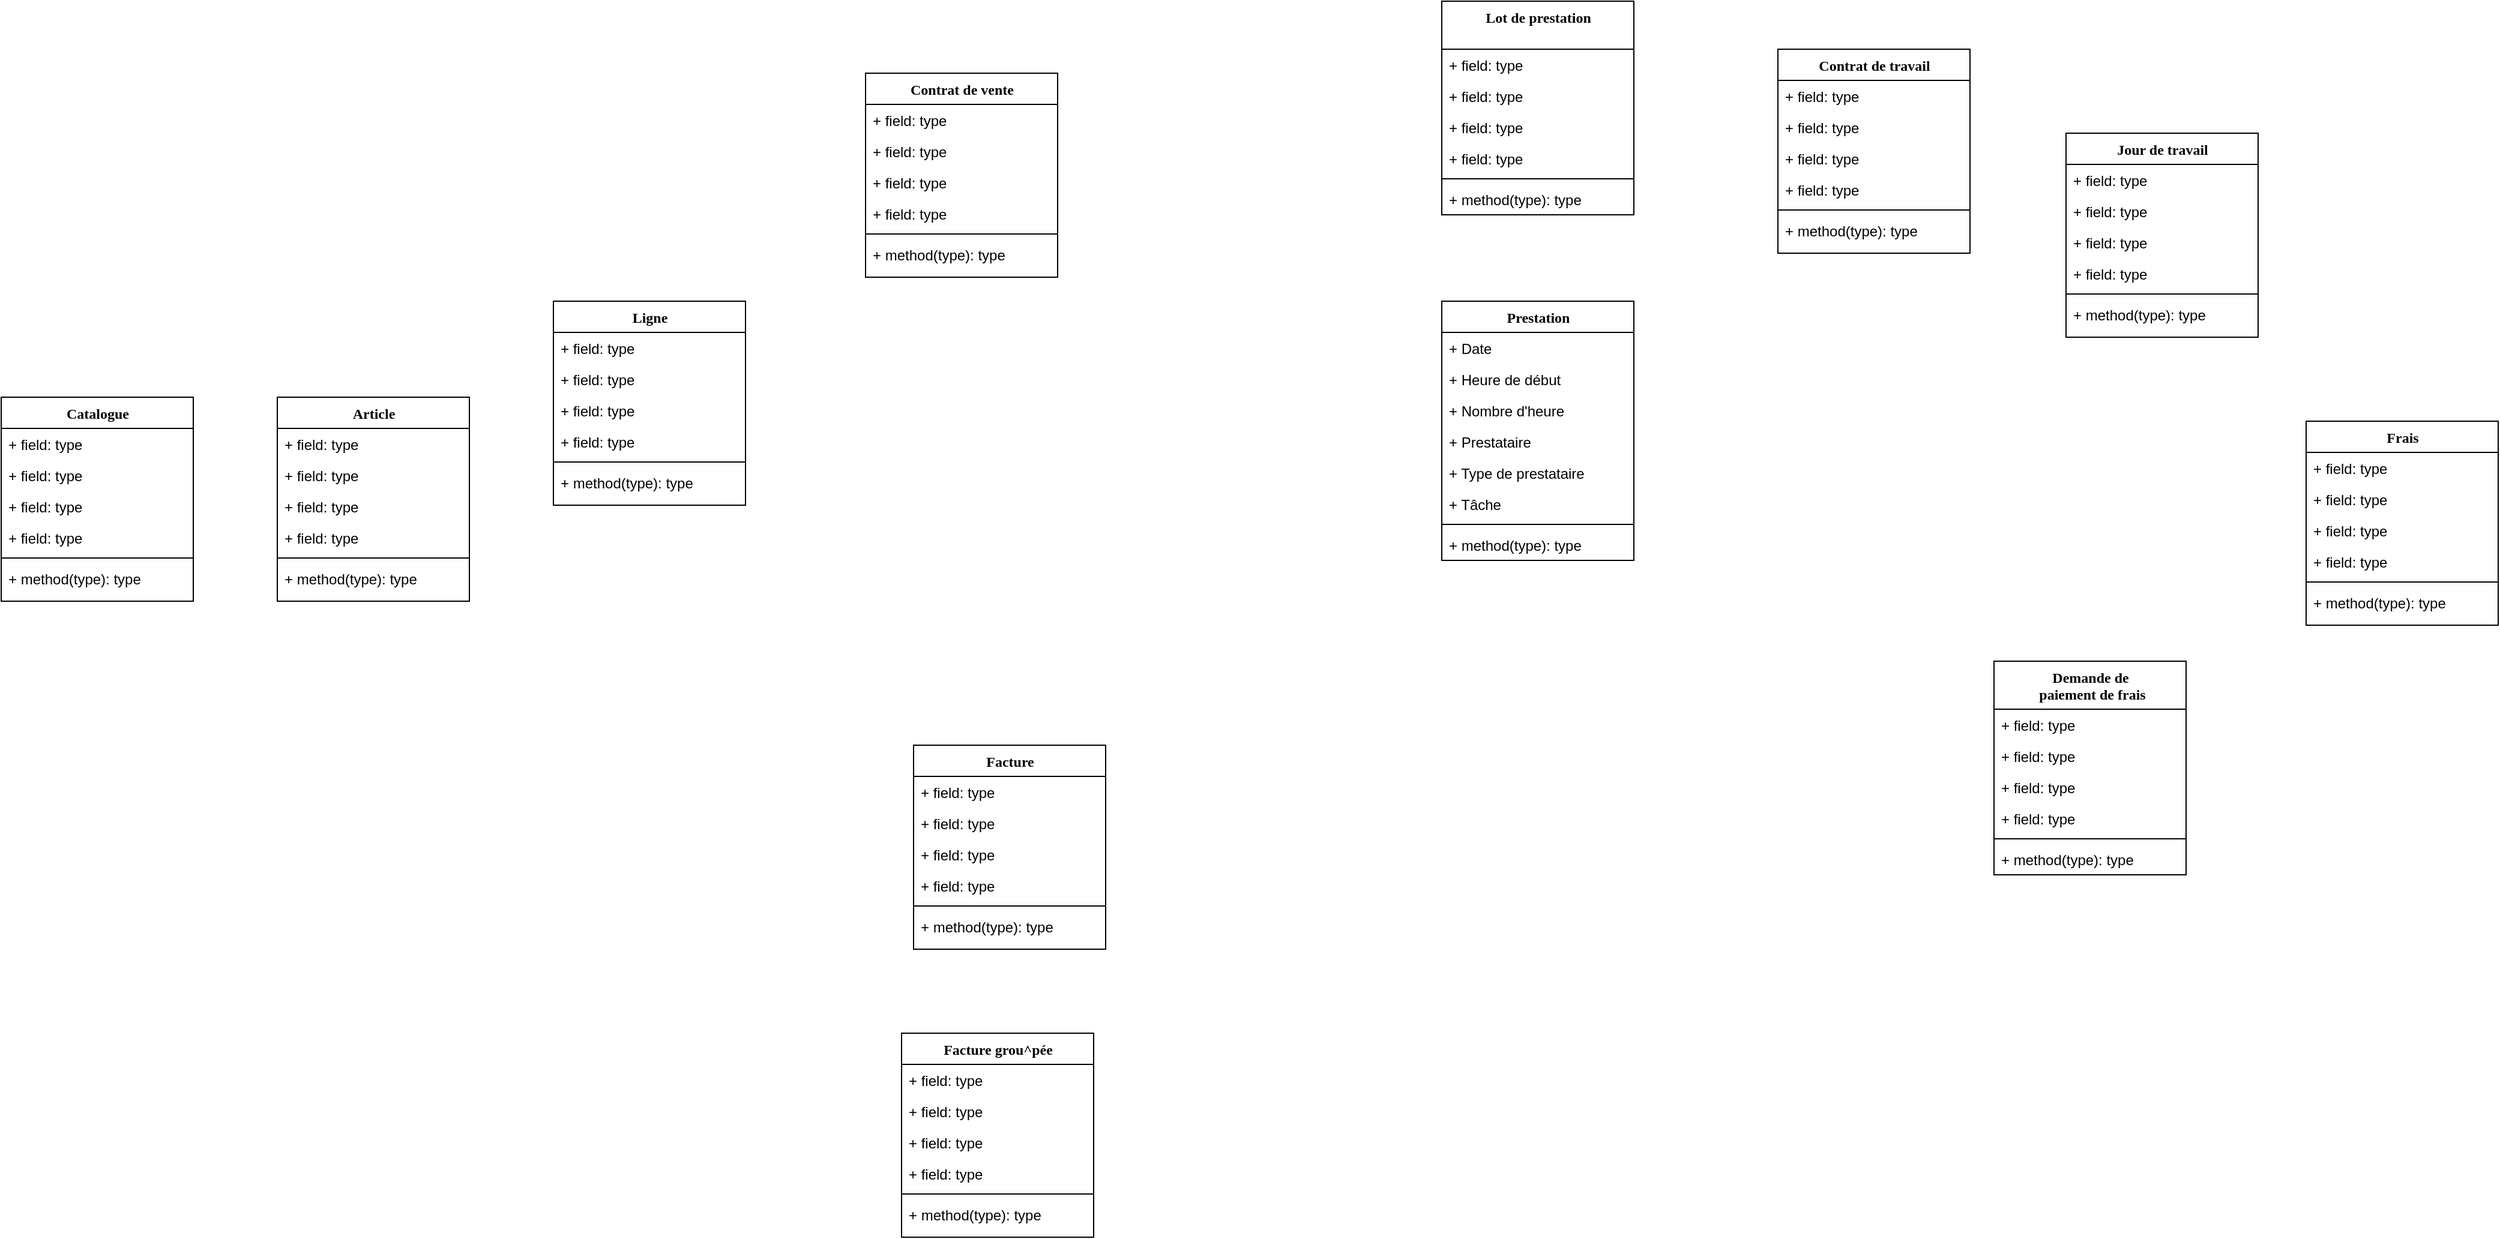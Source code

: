 <mxfile version="20.8.16" type="github"><diagram name="Page-1" id="9f46799a-70d6-7492-0946-bef42562c5a5"><mxGraphModel dx="4287" dy="2588" grid="1" gridSize="10" guides="1" tooltips="1" connect="1" arrows="1" fold="1" page="1" pageScale="1" pageWidth="1100" pageHeight="850" background="none" math="0" shadow="0"><root><mxCell id="0"/><mxCell id="1" parent="0"/><mxCell id="78961159f06e98e8-56" value="Contrat de vente" style="swimlane;html=1;fontStyle=1;align=center;verticalAlign=top;childLayout=stackLayout;horizontal=1;startSize=26;horizontalStack=0;resizeParent=1;resizeLast=0;collapsible=1;marginBottom=0;swimlaneFillColor=#ffffff;rounded=0;shadow=0;comic=0;labelBackgroundColor=none;strokeWidth=1;fillColor=none;fontFamily=Verdana;fontSize=12" parent="1" vertex="1"><mxGeometry x="90" y="-250" width="160" height="170" as="geometry"/></mxCell><mxCell id="78961159f06e98e8-57" value="+ field: type" style="text;html=1;strokeColor=none;fillColor=none;align=left;verticalAlign=top;spacingLeft=4;spacingRight=4;whiteSpace=wrap;overflow=hidden;rotatable=0;points=[[0,0.5],[1,0.5]];portConstraint=eastwest;" parent="78961159f06e98e8-56" vertex="1"><mxGeometry y="26" width="160" height="26" as="geometry"/></mxCell><mxCell id="78961159f06e98e8-58" value="+ field: type" style="text;html=1;strokeColor=none;fillColor=none;align=left;verticalAlign=top;spacingLeft=4;spacingRight=4;whiteSpace=wrap;overflow=hidden;rotatable=0;points=[[0,0.5],[1,0.5]];portConstraint=eastwest;" parent="78961159f06e98e8-56" vertex="1"><mxGeometry y="52" width="160" height="26" as="geometry"/></mxCell><mxCell id="78961159f06e98e8-59" value="+ field: type" style="text;html=1;strokeColor=none;fillColor=none;align=left;verticalAlign=top;spacingLeft=4;spacingRight=4;whiteSpace=wrap;overflow=hidden;rotatable=0;points=[[0,0.5],[1,0.5]];portConstraint=eastwest;" parent="78961159f06e98e8-56" vertex="1"><mxGeometry y="78" width="160" height="26" as="geometry"/></mxCell><mxCell id="78961159f06e98e8-60" value="+ field: type" style="text;html=1;strokeColor=none;fillColor=none;align=left;verticalAlign=top;spacingLeft=4;spacingRight=4;whiteSpace=wrap;overflow=hidden;rotatable=0;points=[[0,0.5],[1,0.5]];portConstraint=eastwest;" parent="78961159f06e98e8-56" vertex="1"><mxGeometry y="104" width="160" height="26" as="geometry"/></mxCell><mxCell id="78961159f06e98e8-64" value="" style="line;html=1;strokeWidth=1;fillColor=none;align=left;verticalAlign=middle;spacingTop=-1;spacingLeft=3;spacingRight=3;rotatable=0;labelPosition=right;points=[];portConstraint=eastwest;" parent="78961159f06e98e8-56" vertex="1"><mxGeometry y="130" width="160" height="8" as="geometry"/></mxCell><mxCell id="78961159f06e98e8-65" value="+ method(type): type" style="text;html=1;strokeColor=none;fillColor=none;align=left;verticalAlign=top;spacingLeft=4;spacingRight=4;whiteSpace=wrap;overflow=hidden;rotatable=0;points=[[0,0.5],[1,0.5]];portConstraint=eastwest;" parent="78961159f06e98e8-56" vertex="1"><mxGeometry y="138" width="160" height="26" as="geometry"/></mxCell><mxCell id="SfPTiXVdirU7yYq2bnkd-45" value="Ligne" style="swimlane;html=1;fontStyle=1;align=center;verticalAlign=top;childLayout=stackLayout;horizontal=1;startSize=26;horizontalStack=0;resizeParent=1;resizeLast=0;collapsible=1;marginBottom=0;swimlaneFillColor=#ffffff;rounded=0;shadow=0;comic=0;labelBackgroundColor=none;strokeWidth=1;fillColor=none;fontFamily=Verdana;fontSize=12" vertex="1" parent="1"><mxGeometry x="-170" y="-60" width="160" height="170" as="geometry"/></mxCell><mxCell id="SfPTiXVdirU7yYq2bnkd-46" value="+ field: type" style="text;html=1;strokeColor=none;fillColor=none;align=left;verticalAlign=top;spacingLeft=4;spacingRight=4;whiteSpace=wrap;overflow=hidden;rotatable=0;points=[[0,0.5],[1,0.5]];portConstraint=eastwest;" vertex="1" parent="SfPTiXVdirU7yYq2bnkd-45"><mxGeometry y="26" width="160" height="26" as="geometry"/></mxCell><mxCell id="SfPTiXVdirU7yYq2bnkd-47" value="+ field: type" style="text;html=1;strokeColor=none;fillColor=none;align=left;verticalAlign=top;spacingLeft=4;spacingRight=4;whiteSpace=wrap;overflow=hidden;rotatable=0;points=[[0,0.5],[1,0.5]];portConstraint=eastwest;" vertex="1" parent="SfPTiXVdirU7yYq2bnkd-45"><mxGeometry y="52" width="160" height="26" as="geometry"/></mxCell><mxCell id="SfPTiXVdirU7yYq2bnkd-48" value="+ field: type" style="text;html=1;strokeColor=none;fillColor=none;align=left;verticalAlign=top;spacingLeft=4;spacingRight=4;whiteSpace=wrap;overflow=hidden;rotatable=0;points=[[0,0.5],[1,0.5]];portConstraint=eastwest;" vertex="1" parent="SfPTiXVdirU7yYq2bnkd-45"><mxGeometry y="78" width="160" height="26" as="geometry"/></mxCell><mxCell id="SfPTiXVdirU7yYq2bnkd-49" value="+ field: type" style="text;html=1;strokeColor=none;fillColor=none;align=left;verticalAlign=top;spacingLeft=4;spacingRight=4;whiteSpace=wrap;overflow=hidden;rotatable=0;points=[[0,0.5],[1,0.5]];portConstraint=eastwest;" vertex="1" parent="SfPTiXVdirU7yYq2bnkd-45"><mxGeometry y="104" width="160" height="26" as="geometry"/></mxCell><mxCell id="SfPTiXVdirU7yYq2bnkd-50" value="" style="line;html=1;strokeWidth=1;fillColor=none;align=left;verticalAlign=middle;spacingTop=-1;spacingLeft=3;spacingRight=3;rotatable=0;labelPosition=right;points=[];portConstraint=eastwest;" vertex="1" parent="SfPTiXVdirU7yYq2bnkd-45"><mxGeometry y="130" width="160" height="8" as="geometry"/></mxCell><mxCell id="SfPTiXVdirU7yYq2bnkd-51" value="+ method(type): type" style="text;html=1;strokeColor=none;fillColor=none;align=left;verticalAlign=top;spacingLeft=4;spacingRight=4;whiteSpace=wrap;overflow=hidden;rotatable=0;points=[[0,0.5],[1,0.5]];portConstraint=eastwest;" vertex="1" parent="SfPTiXVdirU7yYq2bnkd-45"><mxGeometry y="138" width="160" height="26" as="geometry"/></mxCell><mxCell id="SfPTiXVdirU7yYq2bnkd-52" value="Article" style="swimlane;html=1;fontStyle=1;align=center;verticalAlign=top;childLayout=stackLayout;horizontal=1;startSize=26;horizontalStack=0;resizeParent=1;resizeLast=0;collapsible=1;marginBottom=0;swimlaneFillColor=#ffffff;rounded=0;shadow=0;comic=0;labelBackgroundColor=none;strokeWidth=1;fillColor=none;fontFamily=Verdana;fontSize=12" vertex="1" parent="1"><mxGeometry x="-400" y="20" width="160" height="170" as="geometry"/></mxCell><mxCell id="SfPTiXVdirU7yYq2bnkd-53" value="+ field: type" style="text;html=1;strokeColor=none;fillColor=none;align=left;verticalAlign=top;spacingLeft=4;spacingRight=4;whiteSpace=wrap;overflow=hidden;rotatable=0;points=[[0,0.5],[1,0.5]];portConstraint=eastwest;" vertex="1" parent="SfPTiXVdirU7yYq2bnkd-52"><mxGeometry y="26" width="160" height="26" as="geometry"/></mxCell><mxCell id="SfPTiXVdirU7yYq2bnkd-54" value="+ field: type" style="text;html=1;strokeColor=none;fillColor=none;align=left;verticalAlign=top;spacingLeft=4;spacingRight=4;whiteSpace=wrap;overflow=hidden;rotatable=0;points=[[0,0.5],[1,0.5]];portConstraint=eastwest;" vertex="1" parent="SfPTiXVdirU7yYq2bnkd-52"><mxGeometry y="52" width="160" height="26" as="geometry"/></mxCell><mxCell id="SfPTiXVdirU7yYq2bnkd-55" value="+ field: type" style="text;html=1;strokeColor=none;fillColor=none;align=left;verticalAlign=top;spacingLeft=4;spacingRight=4;whiteSpace=wrap;overflow=hidden;rotatable=0;points=[[0,0.5],[1,0.5]];portConstraint=eastwest;" vertex="1" parent="SfPTiXVdirU7yYq2bnkd-52"><mxGeometry y="78" width="160" height="26" as="geometry"/></mxCell><mxCell id="SfPTiXVdirU7yYq2bnkd-56" value="+ field: type" style="text;html=1;strokeColor=none;fillColor=none;align=left;verticalAlign=top;spacingLeft=4;spacingRight=4;whiteSpace=wrap;overflow=hidden;rotatable=0;points=[[0,0.5],[1,0.5]];portConstraint=eastwest;" vertex="1" parent="SfPTiXVdirU7yYq2bnkd-52"><mxGeometry y="104" width="160" height="26" as="geometry"/></mxCell><mxCell id="SfPTiXVdirU7yYq2bnkd-57" value="" style="line;html=1;strokeWidth=1;fillColor=none;align=left;verticalAlign=middle;spacingTop=-1;spacingLeft=3;spacingRight=3;rotatable=0;labelPosition=right;points=[];portConstraint=eastwest;" vertex="1" parent="SfPTiXVdirU7yYq2bnkd-52"><mxGeometry y="130" width="160" height="8" as="geometry"/></mxCell><mxCell id="SfPTiXVdirU7yYq2bnkd-58" value="+ method(type): type" style="text;html=1;strokeColor=none;fillColor=none;align=left;verticalAlign=top;spacingLeft=4;spacingRight=4;whiteSpace=wrap;overflow=hidden;rotatable=0;points=[[0,0.5],[1,0.5]];portConstraint=eastwest;" vertex="1" parent="SfPTiXVdirU7yYq2bnkd-52"><mxGeometry y="138" width="160" height="26" as="geometry"/></mxCell><mxCell id="SfPTiXVdirU7yYq2bnkd-59" value="Catalogue" style="swimlane;html=1;fontStyle=1;align=center;verticalAlign=top;childLayout=stackLayout;horizontal=1;startSize=26;horizontalStack=0;resizeParent=1;resizeLast=0;collapsible=1;marginBottom=0;swimlaneFillColor=#ffffff;rounded=0;shadow=0;comic=0;labelBackgroundColor=none;strokeWidth=1;fillColor=none;fontFamily=Verdana;fontSize=12" vertex="1" parent="1"><mxGeometry x="-630" y="20" width="160" height="170" as="geometry"/></mxCell><mxCell id="SfPTiXVdirU7yYq2bnkd-60" value="+ field: type" style="text;html=1;strokeColor=none;fillColor=none;align=left;verticalAlign=top;spacingLeft=4;spacingRight=4;whiteSpace=wrap;overflow=hidden;rotatable=0;points=[[0,0.5],[1,0.5]];portConstraint=eastwest;" vertex="1" parent="SfPTiXVdirU7yYq2bnkd-59"><mxGeometry y="26" width="160" height="26" as="geometry"/></mxCell><mxCell id="SfPTiXVdirU7yYq2bnkd-61" value="+ field: type" style="text;html=1;strokeColor=none;fillColor=none;align=left;verticalAlign=top;spacingLeft=4;spacingRight=4;whiteSpace=wrap;overflow=hidden;rotatable=0;points=[[0,0.5],[1,0.5]];portConstraint=eastwest;" vertex="1" parent="SfPTiXVdirU7yYq2bnkd-59"><mxGeometry y="52" width="160" height="26" as="geometry"/></mxCell><mxCell id="SfPTiXVdirU7yYq2bnkd-62" value="+ field: type" style="text;html=1;strokeColor=none;fillColor=none;align=left;verticalAlign=top;spacingLeft=4;spacingRight=4;whiteSpace=wrap;overflow=hidden;rotatable=0;points=[[0,0.5],[1,0.5]];portConstraint=eastwest;" vertex="1" parent="SfPTiXVdirU7yYq2bnkd-59"><mxGeometry y="78" width="160" height="26" as="geometry"/></mxCell><mxCell id="SfPTiXVdirU7yYq2bnkd-63" value="+ field: type" style="text;html=1;strokeColor=none;fillColor=none;align=left;verticalAlign=top;spacingLeft=4;spacingRight=4;whiteSpace=wrap;overflow=hidden;rotatable=0;points=[[0,0.5],[1,0.5]];portConstraint=eastwest;" vertex="1" parent="SfPTiXVdirU7yYq2bnkd-59"><mxGeometry y="104" width="160" height="26" as="geometry"/></mxCell><mxCell id="SfPTiXVdirU7yYq2bnkd-64" value="" style="line;html=1;strokeWidth=1;fillColor=none;align=left;verticalAlign=middle;spacingTop=-1;spacingLeft=3;spacingRight=3;rotatable=0;labelPosition=right;points=[];portConstraint=eastwest;" vertex="1" parent="SfPTiXVdirU7yYq2bnkd-59"><mxGeometry y="130" width="160" height="8" as="geometry"/></mxCell><mxCell id="SfPTiXVdirU7yYq2bnkd-65" value="+ method(type): type" style="text;html=1;strokeColor=none;fillColor=none;align=left;verticalAlign=top;spacingLeft=4;spacingRight=4;whiteSpace=wrap;overflow=hidden;rotatable=0;points=[[0,0.5],[1,0.5]];portConstraint=eastwest;" vertex="1" parent="SfPTiXVdirU7yYq2bnkd-59"><mxGeometry y="138" width="160" height="26" as="geometry"/></mxCell><mxCell id="SfPTiXVdirU7yYq2bnkd-66" value="Facture" style="swimlane;html=1;fontStyle=1;align=center;verticalAlign=top;childLayout=stackLayout;horizontal=1;startSize=26;horizontalStack=0;resizeParent=1;resizeLast=0;collapsible=1;marginBottom=0;swimlaneFillColor=#ffffff;rounded=0;shadow=0;comic=0;labelBackgroundColor=none;strokeWidth=1;fillColor=none;fontFamily=Verdana;fontSize=12" vertex="1" parent="1"><mxGeometry x="130" y="310" width="160" height="170" as="geometry"/></mxCell><mxCell id="SfPTiXVdirU7yYq2bnkd-67" value="+ field: type" style="text;html=1;strokeColor=none;fillColor=none;align=left;verticalAlign=top;spacingLeft=4;spacingRight=4;whiteSpace=wrap;overflow=hidden;rotatable=0;points=[[0,0.5],[1,0.5]];portConstraint=eastwest;" vertex="1" parent="SfPTiXVdirU7yYq2bnkd-66"><mxGeometry y="26" width="160" height="26" as="geometry"/></mxCell><mxCell id="SfPTiXVdirU7yYq2bnkd-68" value="+ field: type" style="text;html=1;strokeColor=none;fillColor=none;align=left;verticalAlign=top;spacingLeft=4;spacingRight=4;whiteSpace=wrap;overflow=hidden;rotatable=0;points=[[0,0.5],[1,0.5]];portConstraint=eastwest;" vertex="1" parent="SfPTiXVdirU7yYq2bnkd-66"><mxGeometry y="52" width="160" height="26" as="geometry"/></mxCell><mxCell id="SfPTiXVdirU7yYq2bnkd-69" value="+ field: type" style="text;html=1;strokeColor=none;fillColor=none;align=left;verticalAlign=top;spacingLeft=4;spacingRight=4;whiteSpace=wrap;overflow=hidden;rotatable=0;points=[[0,0.5],[1,0.5]];portConstraint=eastwest;" vertex="1" parent="SfPTiXVdirU7yYq2bnkd-66"><mxGeometry y="78" width="160" height="26" as="geometry"/></mxCell><mxCell id="SfPTiXVdirU7yYq2bnkd-70" value="+ field: type" style="text;html=1;strokeColor=none;fillColor=none;align=left;verticalAlign=top;spacingLeft=4;spacingRight=4;whiteSpace=wrap;overflow=hidden;rotatable=0;points=[[0,0.5],[1,0.5]];portConstraint=eastwest;" vertex="1" parent="SfPTiXVdirU7yYq2bnkd-66"><mxGeometry y="104" width="160" height="26" as="geometry"/></mxCell><mxCell id="SfPTiXVdirU7yYq2bnkd-71" value="" style="line;html=1;strokeWidth=1;fillColor=none;align=left;verticalAlign=middle;spacingTop=-1;spacingLeft=3;spacingRight=3;rotatable=0;labelPosition=right;points=[];portConstraint=eastwest;" vertex="1" parent="SfPTiXVdirU7yYq2bnkd-66"><mxGeometry y="130" width="160" height="8" as="geometry"/></mxCell><mxCell id="SfPTiXVdirU7yYq2bnkd-72" value="+ method(type): type" style="text;html=1;strokeColor=none;fillColor=none;align=left;verticalAlign=top;spacingLeft=4;spacingRight=4;whiteSpace=wrap;overflow=hidden;rotatable=0;points=[[0,0.5],[1,0.5]];portConstraint=eastwest;" vertex="1" parent="SfPTiXVdirU7yYq2bnkd-66"><mxGeometry y="138" width="160" height="26" as="geometry"/></mxCell><mxCell id="SfPTiXVdirU7yYq2bnkd-73" value="Facture grou^pée" style="swimlane;html=1;fontStyle=1;align=center;verticalAlign=top;childLayout=stackLayout;horizontal=1;startSize=26;horizontalStack=0;resizeParent=1;resizeLast=0;collapsible=1;marginBottom=0;swimlaneFillColor=#ffffff;rounded=0;shadow=0;comic=0;labelBackgroundColor=none;strokeWidth=1;fillColor=none;fontFamily=Verdana;fontSize=12" vertex="1" parent="1"><mxGeometry x="120" y="550" width="160" height="170" as="geometry"/></mxCell><mxCell id="SfPTiXVdirU7yYq2bnkd-74" value="+ field: type" style="text;html=1;strokeColor=none;fillColor=none;align=left;verticalAlign=top;spacingLeft=4;spacingRight=4;whiteSpace=wrap;overflow=hidden;rotatable=0;points=[[0,0.5],[1,0.5]];portConstraint=eastwest;" vertex="1" parent="SfPTiXVdirU7yYq2bnkd-73"><mxGeometry y="26" width="160" height="26" as="geometry"/></mxCell><mxCell id="SfPTiXVdirU7yYq2bnkd-75" value="+ field: type" style="text;html=1;strokeColor=none;fillColor=none;align=left;verticalAlign=top;spacingLeft=4;spacingRight=4;whiteSpace=wrap;overflow=hidden;rotatable=0;points=[[0,0.5],[1,0.5]];portConstraint=eastwest;" vertex="1" parent="SfPTiXVdirU7yYq2bnkd-73"><mxGeometry y="52" width="160" height="26" as="geometry"/></mxCell><mxCell id="SfPTiXVdirU7yYq2bnkd-76" value="+ field: type" style="text;html=1;strokeColor=none;fillColor=none;align=left;verticalAlign=top;spacingLeft=4;spacingRight=4;whiteSpace=wrap;overflow=hidden;rotatable=0;points=[[0,0.5],[1,0.5]];portConstraint=eastwest;" vertex="1" parent="SfPTiXVdirU7yYq2bnkd-73"><mxGeometry y="78" width="160" height="26" as="geometry"/></mxCell><mxCell id="SfPTiXVdirU7yYq2bnkd-77" value="+ field: type" style="text;html=1;strokeColor=none;fillColor=none;align=left;verticalAlign=top;spacingLeft=4;spacingRight=4;whiteSpace=wrap;overflow=hidden;rotatable=0;points=[[0,0.5],[1,0.5]];portConstraint=eastwest;" vertex="1" parent="SfPTiXVdirU7yYq2bnkd-73"><mxGeometry y="104" width="160" height="26" as="geometry"/></mxCell><mxCell id="SfPTiXVdirU7yYq2bnkd-78" value="" style="line;html=1;strokeWidth=1;fillColor=none;align=left;verticalAlign=middle;spacingTop=-1;spacingLeft=3;spacingRight=3;rotatable=0;labelPosition=right;points=[];portConstraint=eastwest;" vertex="1" parent="SfPTiXVdirU7yYq2bnkd-73"><mxGeometry y="130" width="160" height="8" as="geometry"/></mxCell><mxCell id="SfPTiXVdirU7yYq2bnkd-79" value="+ method(type): type" style="text;html=1;strokeColor=none;fillColor=none;align=left;verticalAlign=top;spacingLeft=4;spacingRight=4;whiteSpace=wrap;overflow=hidden;rotatable=0;points=[[0,0.5],[1,0.5]];portConstraint=eastwest;" vertex="1" parent="SfPTiXVdirU7yYq2bnkd-73"><mxGeometry y="138" width="160" height="26" as="geometry"/></mxCell><mxCell id="SfPTiXVdirU7yYq2bnkd-80" value="Prestation " style="swimlane;html=1;fontStyle=1;align=center;verticalAlign=top;childLayout=stackLayout;horizontal=1;startSize=26;horizontalStack=0;resizeParent=1;resizeLast=0;collapsible=1;marginBottom=0;swimlaneFillColor=#ffffff;rounded=0;shadow=0;comic=0;labelBackgroundColor=none;strokeWidth=1;fillColor=none;fontFamily=Verdana;fontSize=12" vertex="1" parent="1"><mxGeometry x="570" y="-60" width="160" height="216" as="geometry"/></mxCell><mxCell id="SfPTiXVdirU7yYq2bnkd-81" value="+ Date" style="text;html=1;strokeColor=none;fillColor=none;align=left;verticalAlign=top;spacingLeft=4;spacingRight=4;whiteSpace=wrap;overflow=hidden;rotatable=0;points=[[0,0.5],[1,0.5]];portConstraint=eastwest;" vertex="1" parent="SfPTiXVdirU7yYq2bnkd-80"><mxGeometry y="26" width="160" height="26" as="geometry"/></mxCell><mxCell id="SfPTiXVdirU7yYq2bnkd-82" value="+ Heure de début&amp;nbsp; " style="text;html=1;strokeColor=none;fillColor=none;align=left;verticalAlign=top;spacingLeft=4;spacingRight=4;whiteSpace=wrap;overflow=hidden;rotatable=0;points=[[0,0.5],[1,0.5]];portConstraint=eastwest;" vertex="1" parent="SfPTiXVdirU7yYq2bnkd-80"><mxGeometry y="52" width="160" height="26" as="geometry"/></mxCell><mxCell id="SfPTiXVdirU7yYq2bnkd-83" value="+ Nombre d'heure " style="text;html=1;strokeColor=none;fillColor=none;align=left;verticalAlign=top;spacingLeft=4;spacingRight=4;whiteSpace=wrap;overflow=hidden;rotatable=0;points=[[0,0.5],[1,0.5]];portConstraint=eastwest;" vertex="1" parent="SfPTiXVdirU7yYq2bnkd-80"><mxGeometry y="78" width="160" height="26" as="geometry"/></mxCell><mxCell id="SfPTiXVdirU7yYq2bnkd-84" value="&lt;div&gt;+ Prestataire &lt;br&gt;&lt;/div&gt;&lt;div&gt;&lt;br&gt;&lt;/div&gt;" style="text;html=1;strokeColor=none;fillColor=none;align=left;verticalAlign=top;spacingLeft=4;spacingRight=4;whiteSpace=wrap;overflow=hidden;rotatable=0;points=[[0,0.5],[1,0.5]];portConstraint=eastwest;" vertex="1" parent="SfPTiXVdirU7yYq2bnkd-80"><mxGeometry y="104" width="160" height="26" as="geometry"/></mxCell><mxCell id="SfPTiXVdirU7yYq2bnkd-124" value="&lt;div&gt;+ Type de prestataire&lt;br&gt;&lt;/div&gt;&lt;div&gt;&lt;br&gt;&lt;/div&gt;" style="text;html=1;strokeColor=none;fillColor=none;align=left;verticalAlign=top;spacingLeft=4;spacingRight=4;whiteSpace=wrap;overflow=hidden;rotatable=0;points=[[0,0.5],[1,0.5]];portConstraint=eastwest;" vertex="1" parent="SfPTiXVdirU7yYq2bnkd-80"><mxGeometry y="130" width="160" height="26" as="geometry"/></mxCell><mxCell id="SfPTiXVdirU7yYq2bnkd-125" value="&lt;div&gt;+ Tâche&lt;br&gt;&lt;/div&gt;&lt;div&gt;&lt;br&gt;&lt;/div&gt;" style="text;html=1;strokeColor=none;fillColor=none;align=left;verticalAlign=top;spacingLeft=4;spacingRight=4;whiteSpace=wrap;overflow=hidden;rotatable=0;points=[[0,0.5],[1,0.5]];portConstraint=eastwest;" vertex="1" parent="SfPTiXVdirU7yYq2bnkd-80"><mxGeometry y="156" width="160" height="26" as="geometry"/></mxCell><mxCell id="SfPTiXVdirU7yYq2bnkd-85" value="" style="line;html=1;strokeWidth=1;fillColor=none;align=left;verticalAlign=middle;spacingTop=-1;spacingLeft=3;spacingRight=3;rotatable=0;labelPosition=right;points=[];portConstraint=eastwest;" vertex="1" parent="SfPTiXVdirU7yYq2bnkd-80"><mxGeometry y="182" width="160" height="8" as="geometry"/></mxCell><mxCell id="SfPTiXVdirU7yYq2bnkd-86" value="+ method(type): type" style="text;html=1;strokeColor=none;fillColor=none;align=left;verticalAlign=top;spacingLeft=4;spacingRight=4;whiteSpace=wrap;overflow=hidden;rotatable=0;points=[[0,0.5],[1,0.5]];portConstraint=eastwest;" vertex="1" parent="SfPTiXVdirU7yYq2bnkd-80"><mxGeometry y="190" width="160" height="26" as="geometry"/></mxCell><mxCell id="SfPTiXVdirU7yYq2bnkd-87" value="Contrat de travail" style="swimlane;html=1;fontStyle=1;align=center;verticalAlign=top;childLayout=stackLayout;horizontal=1;startSize=26;horizontalStack=0;resizeParent=1;resizeLast=0;collapsible=1;marginBottom=0;swimlaneFillColor=#ffffff;rounded=0;shadow=0;comic=0;labelBackgroundColor=none;strokeWidth=1;fillColor=none;fontFamily=Verdana;fontSize=12" vertex="1" parent="1"><mxGeometry x="850" y="-270" width="160" height="170" as="geometry"/></mxCell><mxCell id="SfPTiXVdirU7yYq2bnkd-88" value="+ field: type" style="text;html=1;strokeColor=none;fillColor=none;align=left;verticalAlign=top;spacingLeft=4;spacingRight=4;whiteSpace=wrap;overflow=hidden;rotatable=0;points=[[0,0.5],[1,0.5]];portConstraint=eastwest;" vertex="1" parent="SfPTiXVdirU7yYq2bnkd-87"><mxGeometry y="26" width="160" height="26" as="geometry"/></mxCell><mxCell id="SfPTiXVdirU7yYq2bnkd-89" value="+ field: type" style="text;html=1;strokeColor=none;fillColor=none;align=left;verticalAlign=top;spacingLeft=4;spacingRight=4;whiteSpace=wrap;overflow=hidden;rotatable=0;points=[[0,0.5],[1,0.5]];portConstraint=eastwest;" vertex="1" parent="SfPTiXVdirU7yYq2bnkd-87"><mxGeometry y="52" width="160" height="26" as="geometry"/></mxCell><mxCell id="SfPTiXVdirU7yYq2bnkd-90" value="+ field: type" style="text;html=1;strokeColor=none;fillColor=none;align=left;verticalAlign=top;spacingLeft=4;spacingRight=4;whiteSpace=wrap;overflow=hidden;rotatable=0;points=[[0,0.5],[1,0.5]];portConstraint=eastwest;" vertex="1" parent="SfPTiXVdirU7yYq2bnkd-87"><mxGeometry y="78" width="160" height="26" as="geometry"/></mxCell><mxCell id="SfPTiXVdirU7yYq2bnkd-91" value="+ field: type" style="text;html=1;strokeColor=none;fillColor=none;align=left;verticalAlign=top;spacingLeft=4;spacingRight=4;whiteSpace=wrap;overflow=hidden;rotatable=0;points=[[0,0.5],[1,0.5]];portConstraint=eastwest;" vertex="1" parent="SfPTiXVdirU7yYq2bnkd-87"><mxGeometry y="104" width="160" height="26" as="geometry"/></mxCell><mxCell id="SfPTiXVdirU7yYq2bnkd-92" value="" style="line;html=1;strokeWidth=1;fillColor=none;align=left;verticalAlign=middle;spacingTop=-1;spacingLeft=3;spacingRight=3;rotatable=0;labelPosition=right;points=[];portConstraint=eastwest;" vertex="1" parent="SfPTiXVdirU7yYq2bnkd-87"><mxGeometry y="130" width="160" height="8" as="geometry"/></mxCell><mxCell id="SfPTiXVdirU7yYq2bnkd-93" value="+ method(type): type" style="text;html=1;strokeColor=none;fillColor=none;align=left;verticalAlign=top;spacingLeft=4;spacingRight=4;whiteSpace=wrap;overflow=hidden;rotatable=0;points=[[0,0.5],[1,0.5]];portConstraint=eastwest;" vertex="1" parent="SfPTiXVdirU7yYq2bnkd-87"><mxGeometry y="138" width="160" height="26" as="geometry"/></mxCell><mxCell id="SfPTiXVdirU7yYq2bnkd-94" value="Jour de travail" style="swimlane;html=1;fontStyle=1;align=center;verticalAlign=top;childLayout=stackLayout;horizontal=1;startSize=26;horizontalStack=0;resizeParent=1;resizeLast=0;collapsible=1;marginBottom=0;swimlaneFillColor=#ffffff;rounded=0;shadow=0;comic=0;labelBackgroundColor=none;strokeWidth=1;fillColor=none;fontFamily=Verdana;fontSize=12" vertex="1" parent="1"><mxGeometry x="1090" y="-200" width="160" height="170" as="geometry"/></mxCell><mxCell id="SfPTiXVdirU7yYq2bnkd-95" value="+ field: type" style="text;html=1;strokeColor=none;fillColor=none;align=left;verticalAlign=top;spacingLeft=4;spacingRight=4;whiteSpace=wrap;overflow=hidden;rotatable=0;points=[[0,0.5],[1,0.5]];portConstraint=eastwest;" vertex="1" parent="SfPTiXVdirU7yYq2bnkd-94"><mxGeometry y="26" width="160" height="26" as="geometry"/></mxCell><mxCell id="SfPTiXVdirU7yYq2bnkd-96" value="+ field: type" style="text;html=1;strokeColor=none;fillColor=none;align=left;verticalAlign=top;spacingLeft=4;spacingRight=4;whiteSpace=wrap;overflow=hidden;rotatable=0;points=[[0,0.5],[1,0.5]];portConstraint=eastwest;" vertex="1" parent="SfPTiXVdirU7yYq2bnkd-94"><mxGeometry y="52" width="160" height="26" as="geometry"/></mxCell><mxCell id="SfPTiXVdirU7yYq2bnkd-97" value="+ field: type" style="text;html=1;strokeColor=none;fillColor=none;align=left;verticalAlign=top;spacingLeft=4;spacingRight=4;whiteSpace=wrap;overflow=hidden;rotatable=0;points=[[0,0.5],[1,0.5]];portConstraint=eastwest;" vertex="1" parent="SfPTiXVdirU7yYq2bnkd-94"><mxGeometry y="78" width="160" height="26" as="geometry"/></mxCell><mxCell id="SfPTiXVdirU7yYq2bnkd-98" value="+ field: type" style="text;html=1;strokeColor=none;fillColor=none;align=left;verticalAlign=top;spacingLeft=4;spacingRight=4;whiteSpace=wrap;overflow=hidden;rotatable=0;points=[[0,0.5],[1,0.5]];portConstraint=eastwest;" vertex="1" parent="SfPTiXVdirU7yYq2bnkd-94"><mxGeometry y="104" width="160" height="26" as="geometry"/></mxCell><mxCell id="SfPTiXVdirU7yYq2bnkd-99" value="" style="line;html=1;strokeWidth=1;fillColor=none;align=left;verticalAlign=middle;spacingTop=-1;spacingLeft=3;spacingRight=3;rotatable=0;labelPosition=right;points=[];portConstraint=eastwest;" vertex="1" parent="SfPTiXVdirU7yYq2bnkd-94"><mxGeometry y="130" width="160" height="8" as="geometry"/></mxCell><mxCell id="SfPTiXVdirU7yYq2bnkd-100" value="+ method(type): type" style="text;html=1;strokeColor=none;fillColor=none;align=left;verticalAlign=top;spacingLeft=4;spacingRight=4;whiteSpace=wrap;overflow=hidden;rotatable=0;points=[[0,0.5],[1,0.5]];portConstraint=eastwest;" vertex="1" parent="SfPTiXVdirU7yYq2bnkd-94"><mxGeometry y="138" width="160" height="26" as="geometry"/></mxCell><mxCell id="SfPTiXVdirU7yYq2bnkd-101" value="Frais" style="swimlane;html=1;fontStyle=1;align=center;verticalAlign=top;childLayout=stackLayout;horizontal=1;startSize=26;horizontalStack=0;resizeParent=1;resizeLast=0;collapsible=1;marginBottom=0;swimlaneFillColor=#ffffff;rounded=0;shadow=0;comic=0;labelBackgroundColor=none;strokeWidth=1;fillColor=none;fontFamily=Verdana;fontSize=12" vertex="1" parent="1"><mxGeometry x="1290" y="40" width="160" height="170" as="geometry"/></mxCell><mxCell id="SfPTiXVdirU7yYq2bnkd-102" value="+ field: type" style="text;html=1;strokeColor=none;fillColor=none;align=left;verticalAlign=top;spacingLeft=4;spacingRight=4;whiteSpace=wrap;overflow=hidden;rotatable=0;points=[[0,0.5],[1,0.5]];portConstraint=eastwest;" vertex="1" parent="SfPTiXVdirU7yYq2bnkd-101"><mxGeometry y="26" width="160" height="26" as="geometry"/></mxCell><mxCell id="SfPTiXVdirU7yYq2bnkd-103" value="+ field: type" style="text;html=1;strokeColor=none;fillColor=none;align=left;verticalAlign=top;spacingLeft=4;spacingRight=4;whiteSpace=wrap;overflow=hidden;rotatable=0;points=[[0,0.5],[1,0.5]];portConstraint=eastwest;" vertex="1" parent="SfPTiXVdirU7yYq2bnkd-101"><mxGeometry y="52" width="160" height="26" as="geometry"/></mxCell><mxCell id="SfPTiXVdirU7yYq2bnkd-104" value="+ field: type" style="text;html=1;strokeColor=none;fillColor=none;align=left;verticalAlign=top;spacingLeft=4;spacingRight=4;whiteSpace=wrap;overflow=hidden;rotatable=0;points=[[0,0.5],[1,0.5]];portConstraint=eastwest;" vertex="1" parent="SfPTiXVdirU7yYq2bnkd-101"><mxGeometry y="78" width="160" height="26" as="geometry"/></mxCell><mxCell id="SfPTiXVdirU7yYq2bnkd-105" value="+ field: type" style="text;html=1;strokeColor=none;fillColor=none;align=left;verticalAlign=top;spacingLeft=4;spacingRight=4;whiteSpace=wrap;overflow=hidden;rotatable=0;points=[[0,0.5],[1,0.5]];portConstraint=eastwest;" vertex="1" parent="SfPTiXVdirU7yYq2bnkd-101"><mxGeometry y="104" width="160" height="26" as="geometry"/></mxCell><mxCell id="SfPTiXVdirU7yYq2bnkd-106" value="" style="line;html=1;strokeWidth=1;fillColor=none;align=left;verticalAlign=middle;spacingTop=-1;spacingLeft=3;spacingRight=3;rotatable=0;labelPosition=right;points=[];portConstraint=eastwest;" vertex="1" parent="SfPTiXVdirU7yYq2bnkd-101"><mxGeometry y="130" width="160" height="8" as="geometry"/></mxCell><mxCell id="SfPTiXVdirU7yYq2bnkd-107" value="+ method(type): type" style="text;html=1;strokeColor=none;fillColor=none;align=left;verticalAlign=top;spacingLeft=4;spacingRight=4;whiteSpace=wrap;overflow=hidden;rotatable=0;points=[[0,0.5],[1,0.5]];portConstraint=eastwest;" vertex="1" parent="SfPTiXVdirU7yYq2bnkd-101"><mxGeometry y="138" width="160" height="26" as="geometry"/></mxCell><mxCell id="SfPTiXVdirU7yYq2bnkd-109" value="&lt;div&gt;Demande de&lt;/div&gt;&lt;div&gt;&amp;nbsp;paiement de frais&lt;/div&gt;" style="swimlane;html=1;fontStyle=1;align=center;verticalAlign=top;childLayout=stackLayout;horizontal=1;startSize=40;horizontalStack=0;resizeParent=1;resizeLast=0;collapsible=1;marginBottom=0;swimlaneFillColor=#ffffff;rounded=0;shadow=0;comic=0;labelBackgroundColor=none;strokeWidth=1;fillColor=none;fontFamily=Verdana;fontSize=12" vertex="1" parent="1"><mxGeometry x="1030" y="240" width="160" height="178" as="geometry"/></mxCell><mxCell id="SfPTiXVdirU7yYq2bnkd-110" value="+ field: type" style="text;html=1;strokeColor=none;fillColor=none;align=left;verticalAlign=top;spacingLeft=4;spacingRight=4;whiteSpace=wrap;overflow=hidden;rotatable=0;points=[[0,0.5],[1,0.5]];portConstraint=eastwest;" vertex="1" parent="SfPTiXVdirU7yYq2bnkd-109"><mxGeometry y="40" width="160" height="26" as="geometry"/></mxCell><mxCell id="SfPTiXVdirU7yYq2bnkd-111" value="+ field: type" style="text;html=1;strokeColor=none;fillColor=none;align=left;verticalAlign=top;spacingLeft=4;spacingRight=4;whiteSpace=wrap;overflow=hidden;rotatable=0;points=[[0,0.5],[1,0.5]];portConstraint=eastwest;" vertex="1" parent="SfPTiXVdirU7yYq2bnkd-109"><mxGeometry y="66" width="160" height="26" as="geometry"/></mxCell><mxCell id="SfPTiXVdirU7yYq2bnkd-112" value="+ field: type" style="text;html=1;strokeColor=none;fillColor=none;align=left;verticalAlign=top;spacingLeft=4;spacingRight=4;whiteSpace=wrap;overflow=hidden;rotatable=0;points=[[0,0.5],[1,0.5]];portConstraint=eastwest;" vertex="1" parent="SfPTiXVdirU7yYq2bnkd-109"><mxGeometry y="92" width="160" height="26" as="geometry"/></mxCell><mxCell id="SfPTiXVdirU7yYq2bnkd-113" value="+ field: type" style="text;html=1;strokeColor=none;fillColor=none;align=left;verticalAlign=top;spacingLeft=4;spacingRight=4;whiteSpace=wrap;overflow=hidden;rotatable=0;points=[[0,0.5],[1,0.5]];portConstraint=eastwest;" vertex="1" parent="SfPTiXVdirU7yYq2bnkd-109"><mxGeometry y="118" width="160" height="26" as="geometry"/></mxCell><mxCell id="SfPTiXVdirU7yYq2bnkd-114" value="" style="line;html=1;strokeWidth=1;fillColor=none;align=left;verticalAlign=middle;spacingTop=-1;spacingLeft=3;spacingRight=3;rotatable=0;labelPosition=right;points=[];portConstraint=eastwest;" vertex="1" parent="SfPTiXVdirU7yYq2bnkd-109"><mxGeometry y="144" width="160" height="8" as="geometry"/></mxCell><mxCell id="SfPTiXVdirU7yYq2bnkd-115" value="+ method(type): type" style="text;html=1;strokeColor=none;fillColor=none;align=left;verticalAlign=top;spacingLeft=4;spacingRight=4;whiteSpace=wrap;overflow=hidden;rotatable=0;points=[[0,0.5],[1,0.5]];portConstraint=eastwest;" vertex="1" parent="SfPTiXVdirU7yYq2bnkd-109"><mxGeometry y="152" width="160" height="26" as="geometry"/></mxCell><mxCell id="SfPTiXVdirU7yYq2bnkd-116" value="&lt;div&gt;Lot de prestation&lt;br&gt;&lt;/div&gt;&lt;div&gt;&lt;br&gt;&lt;/div&gt;" style="swimlane;html=1;fontStyle=1;align=center;verticalAlign=top;childLayout=stackLayout;horizontal=1;startSize=40;horizontalStack=0;resizeParent=1;resizeLast=0;collapsible=1;marginBottom=0;swimlaneFillColor=#ffffff;rounded=0;shadow=0;comic=0;labelBackgroundColor=none;strokeWidth=1;fillColor=none;fontFamily=Verdana;fontSize=12" vertex="1" parent="1"><mxGeometry x="570" y="-310" width="160" height="178" as="geometry"/></mxCell><mxCell id="SfPTiXVdirU7yYq2bnkd-117" value="+ field: type" style="text;html=1;strokeColor=none;fillColor=none;align=left;verticalAlign=top;spacingLeft=4;spacingRight=4;whiteSpace=wrap;overflow=hidden;rotatable=0;points=[[0,0.5],[1,0.5]];portConstraint=eastwest;" vertex="1" parent="SfPTiXVdirU7yYq2bnkd-116"><mxGeometry y="40" width="160" height="26" as="geometry"/></mxCell><mxCell id="SfPTiXVdirU7yYq2bnkd-118" value="+ field: type" style="text;html=1;strokeColor=none;fillColor=none;align=left;verticalAlign=top;spacingLeft=4;spacingRight=4;whiteSpace=wrap;overflow=hidden;rotatable=0;points=[[0,0.5],[1,0.5]];portConstraint=eastwest;" vertex="1" parent="SfPTiXVdirU7yYq2bnkd-116"><mxGeometry y="66" width="160" height="26" as="geometry"/></mxCell><mxCell id="SfPTiXVdirU7yYq2bnkd-119" value="+ field: type" style="text;html=1;strokeColor=none;fillColor=none;align=left;verticalAlign=top;spacingLeft=4;spacingRight=4;whiteSpace=wrap;overflow=hidden;rotatable=0;points=[[0,0.5],[1,0.5]];portConstraint=eastwest;" vertex="1" parent="SfPTiXVdirU7yYq2bnkd-116"><mxGeometry y="92" width="160" height="26" as="geometry"/></mxCell><mxCell id="SfPTiXVdirU7yYq2bnkd-120" value="+ field: type" style="text;html=1;strokeColor=none;fillColor=none;align=left;verticalAlign=top;spacingLeft=4;spacingRight=4;whiteSpace=wrap;overflow=hidden;rotatable=0;points=[[0,0.5],[1,0.5]];portConstraint=eastwest;" vertex="1" parent="SfPTiXVdirU7yYq2bnkd-116"><mxGeometry y="118" width="160" height="26" as="geometry"/></mxCell><mxCell id="SfPTiXVdirU7yYq2bnkd-121" value="" style="line;html=1;strokeWidth=1;fillColor=none;align=left;verticalAlign=middle;spacingTop=-1;spacingLeft=3;spacingRight=3;rotatable=0;labelPosition=right;points=[];portConstraint=eastwest;" vertex="1" parent="SfPTiXVdirU7yYq2bnkd-116"><mxGeometry y="144" width="160" height="8" as="geometry"/></mxCell><mxCell id="SfPTiXVdirU7yYq2bnkd-122" value="+ method(type): type" style="text;html=1;strokeColor=none;fillColor=none;align=left;verticalAlign=top;spacingLeft=4;spacingRight=4;whiteSpace=wrap;overflow=hidden;rotatable=0;points=[[0,0.5],[1,0.5]];portConstraint=eastwest;" vertex="1" parent="SfPTiXVdirU7yYq2bnkd-116"><mxGeometry y="152" width="160" height="26" as="geometry"/></mxCell></root></mxGraphModel></diagram></mxfile>